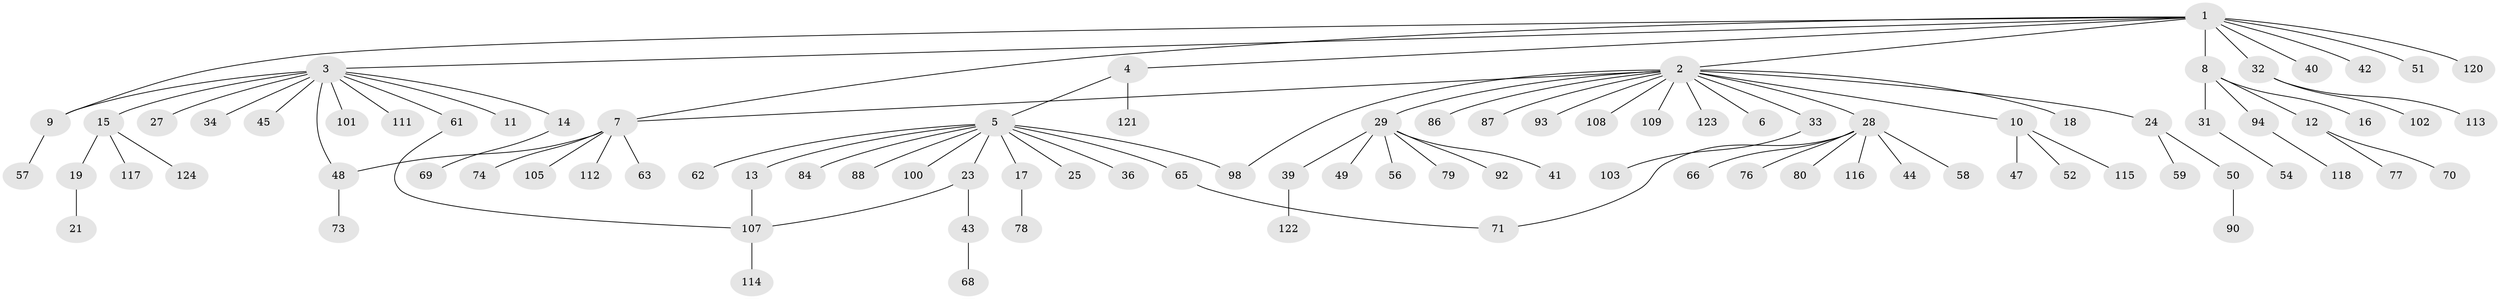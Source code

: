 // original degree distribution, {10: 0.008, 14: 0.008, 13: 0.016, 4: 0.056, 1: 0.632, 6: 0.016, 2: 0.168, 5: 0.016, 3: 0.064, 9: 0.008, 8: 0.008}
// Generated by graph-tools (version 1.1) at 2025/11/02/27/25 16:11:10]
// undirected, 95 vertices, 101 edges
graph export_dot {
graph [start="1"]
  node [color=gray90,style=filled];
  1 [super="+37"];
  2 [super="+22"];
  3 [super="+104"];
  4 [super="+91"];
  5 [super="+64"];
  6;
  7 [super="+46"];
  8 [super="+75"];
  9 [super="+30"];
  10 [super="+20"];
  11;
  12 [super="+26"];
  13;
  14;
  15 [super="+35"];
  16;
  17 [super="+125"];
  18 [super="+81"];
  19 [super="+38"];
  21 [super="+67"];
  23;
  24;
  25;
  27 [super="+96"];
  28 [super="+85"];
  29 [super="+72"];
  31;
  32 [super="+82"];
  33;
  34;
  36 [super="+89"];
  39 [super="+83"];
  40;
  41;
  42;
  43;
  44;
  45;
  47 [super="+55"];
  48 [super="+106"];
  49 [super="+95"];
  50 [super="+60"];
  51;
  52 [super="+53"];
  54;
  56;
  57;
  58;
  59;
  61;
  62;
  63;
  65 [super="+97"];
  66;
  68;
  69 [super="+110"];
  70;
  71;
  73;
  74;
  76;
  77;
  78;
  79;
  80;
  84;
  86;
  87;
  88;
  90;
  92;
  93;
  94 [super="+99"];
  98;
  100;
  101;
  102;
  103;
  105;
  107 [super="+119"];
  108;
  109;
  111;
  112;
  113;
  114;
  115;
  116;
  117;
  118;
  120;
  121;
  122;
  123;
  124;
  1 -- 2;
  1 -- 3;
  1 -- 4;
  1 -- 8;
  1 -- 32;
  1 -- 40;
  1 -- 42;
  1 -- 120;
  1 -- 51;
  1 -- 9;
  1 -- 7;
  2 -- 6;
  2 -- 7;
  2 -- 10;
  2 -- 18;
  2 -- 24;
  2 -- 28;
  2 -- 33;
  2 -- 86;
  2 -- 93;
  2 -- 98;
  2 -- 109;
  2 -- 123;
  2 -- 108;
  2 -- 29;
  2 -- 87;
  3 -- 9;
  3 -- 11;
  3 -- 14;
  3 -- 15;
  3 -- 27;
  3 -- 34;
  3 -- 45;
  3 -- 48;
  3 -- 61;
  3 -- 101;
  3 -- 111;
  4 -- 5;
  4 -- 121;
  5 -- 13;
  5 -- 17;
  5 -- 23;
  5 -- 25;
  5 -- 36;
  5 -- 62;
  5 -- 65;
  5 -- 84;
  5 -- 88;
  5 -- 98;
  5 -- 100;
  7 -- 48;
  7 -- 63;
  7 -- 74;
  7 -- 112;
  7 -- 105;
  8 -- 12;
  8 -- 16;
  8 -- 31;
  8 -- 94;
  9 -- 57;
  10 -- 115;
  10 -- 52;
  10 -- 47;
  12 -- 70;
  12 -- 77;
  13 -- 107;
  14 -- 69;
  15 -- 19;
  15 -- 117;
  15 -- 124;
  17 -- 78;
  19 -- 21;
  23 -- 43;
  23 -- 107;
  24 -- 50;
  24 -- 59;
  28 -- 44;
  28 -- 58;
  28 -- 66;
  28 -- 71;
  28 -- 76;
  28 -- 80;
  28 -- 116;
  29 -- 39;
  29 -- 41;
  29 -- 49;
  29 -- 56;
  29 -- 79;
  29 -- 92;
  31 -- 54;
  32 -- 102;
  32 -- 113;
  33 -- 103;
  39 -- 122;
  43 -- 68;
  48 -- 73;
  50 -- 90;
  61 -- 107;
  65 -- 71;
  94 -- 118;
  107 -- 114;
}
